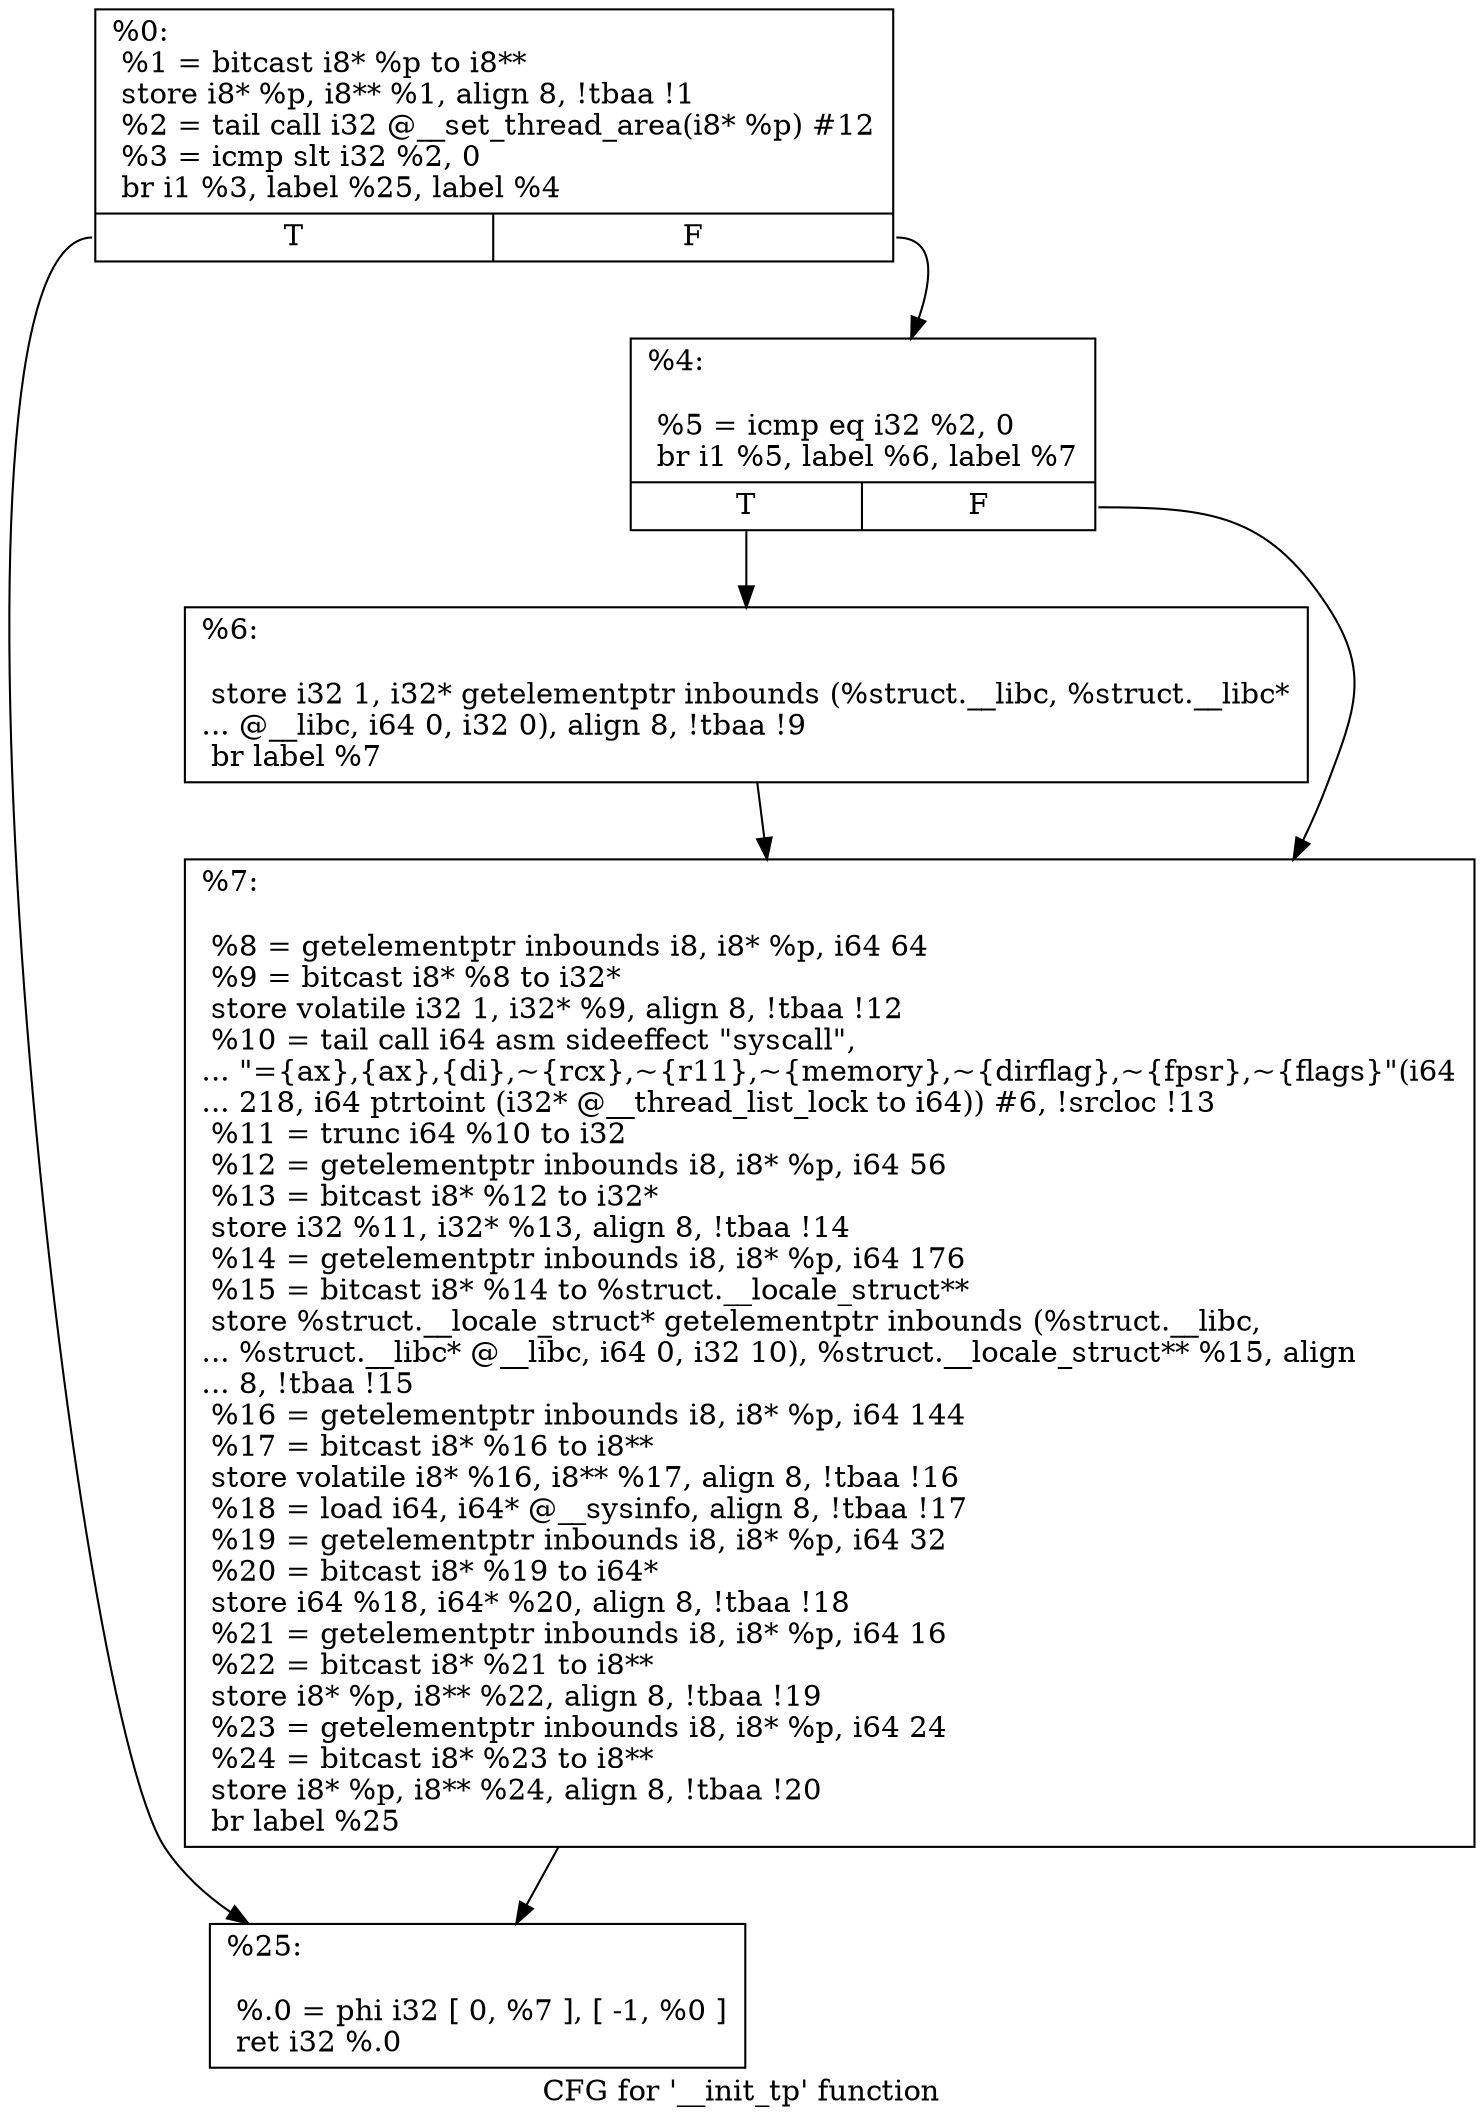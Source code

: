 digraph "CFG for '__init_tp' function" {
	label="CFG for '__init_tp' function";

	Node0x98e930 [shape=record,label="{%0:\l  %1 = bitcast i8* %p to i8**\l  store i8* %p, i8** %1, align 8, !tbaa !1\l  %2 = tail call i32 @__set_thread_area(i8* %p) #12\l  %3 = icmp slt i32 %2, 0\l  br i1 %3, label %25, label %4\l|{<s0>T|<s1>F}}"];
	Node0x98e930:s0 -> Node0x98ea70;
	Node0x98e930:s1 -> Node0x98e980;
	Node0x98e980 [shape=record,label="{%4:\l\l  %5 = icmp eq i32 %2, 0\l  br i1 %5, label %6, label %7\l|{<s0>T|<s1>F}}"];
	Node0x98e980:s0 -> Node0x98e9d0;
	Node0x98e980:s1 -> Node0x98ea20;
	Node0x98e9d0 [shape=record,label="{%6:\l\l  store i32 1, i32* getelementptr inbounds (%struct.__libc, %struct.__libc*\l... @__libc, i64 0, i32 0), align 8, !tbaa !9\l  br label %7\l}"];
	Node0x98e9d0 -> Node0x98ea20;
	Node0x98ea20 [shape=record,label="{%7:\l\l  %8 = getelementptr inbounds i8, i8* %p, i64 64\l  %9 = bitcast i8* %8 to i32*\l  store volatile i32 1, i32* %9, align 8, !tbaa !12\l  %10 = tail call i64 asm sideeffect \"syscall\",\l... \"=\{ax\},\{ax\},\{di\},~\{rcx\},~\{r11\},~\{memory\},~\{dirflag\},~\{fpsr\},~\{flags\}\"(i64\l... 218, i64 ptrtoint (i32* @__thread_list_lock to i64)) #6, !srcloc !13\l  %11 = trunc i64 %10 to i32\l  %12 = getelementptr inbounds i8, i8* %p, i64 56\l  %13 = bitcast i8* %12 to i32*\l  store i32 %11, i32* %13, align 8, !tbaa !14\l  %14 = getelementptr inbounds i8, i8* %p, i64 176\l  %15 = bitcast i8* %14 to %struct.__locale_struct**\l  store %struct.__locale_struct* getelementptr inbounds (%struct.__libc,\l... %struct.__libc* @__libc, i64 0, i32 10), %struct.__locale_struct** %15, align\l... 8, !tbaa !15\l  %16 = getelementptr inbounds i8, i8* %p, i64 144\l  %17 = bitcast i8* %16 to i8**\l  store volatile i8* %16, i8** %17, align 8, !tbaa !16\l  %18 = load i64, i64* @__sysinfo, align 8, !tbaa !17\l  %19 = getelementptr inbounds i8, i8* %p, i64 32\l  %20 = bitcast i8* %19 to i64*\l  store i64 %18, i64* %20, align 8, !tbaa !18\l  %21 = getelementptr inbounds i8, i8* %p, i64 16\l  %22 = bitcast i8* %21 to i8**\l  store i8* %p, i8** %22, align 8, !tbaa !19\l  %23 = getelementptr inbounds i8, i8* %p, i64 24\l  %24 = bitcast i8* %23 to i8**\l  store i8* %p, i8** %24, align 8, !tbaa !20\l  br label %25\l}"];
	Node0x98ea20 -> Node0x98ea70;
	Node0x98ea70 [shape=record,label="{%25:\l\l  %.0 = phi i32 [ 0, %7 ], [ -1, %0 ]\l  ret i32 %.0\l}"];
}
